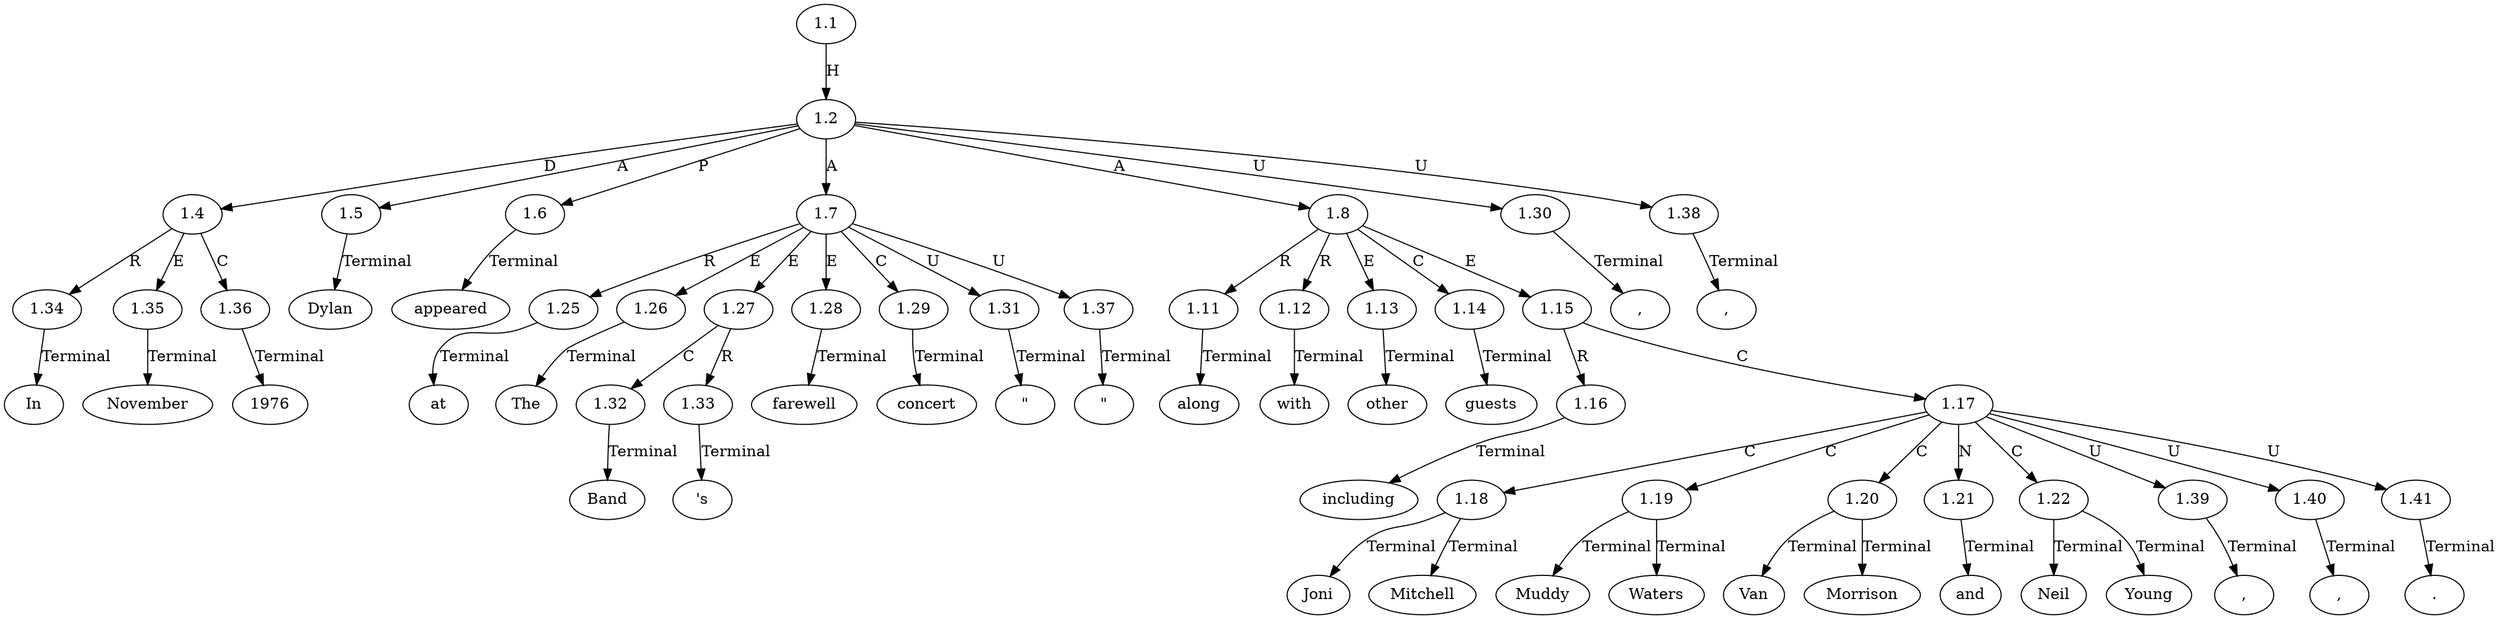 // Graph
digraph {
	0.1 [label=In ordering=out]
	0.10 [label="'s" ordering=out]
	0.11 [label="\"" ordering=out]
	0.12 [label=farewell ordering=out]
	0.13 [label="\"" ordering=out]
	0.14 [label=concert ordering=out]
	0.15 [label="," ordering=out]
	0.16 [label=along ordering=out]
	0.17 [label=with ordering=out]
	0.18 [label=other ordering=out]
	0.19 [label=guests ordering=out]
	0.2 [label=November ordering=out]
	0.20 [label=including ordering=out]
	0.21 [label=Joni ordering=out]
	0.22 [label=Mitchell ordering=out]
	0.23 [label="," ordering=out]
	0.24 [label=Muddy ordering=out]
	0.25 [label=Waters ordering=out]
	0.26 [label="," ordering=out]
	0.27 [label=Van ordering=out]
	0.28 [label=Morrison ordering=out]
	0.29 [label=and ordering=out]
	0.3 [label=1976 ordering=out]
	0.30 [label=Neil ordering=out]
	0.31 [label=Young ordering=out]
	0.32 [label="." ordering=out]
	0.4 [label="," ordering=out]
	0.5 [label=Dylan ordering=out]
	0.6 [label=appeared ordering=out]
	0.7 [label=at ordering=out]
	0.8 [label=The ordering=out]
	0.9 [label=Band ordering=out]
	1.1 [label=1.1 ordering=out]
	1.2 [label=1.2 ordering=out]
	1.4 [label=1.4 ordering=out]
	1.5 [label=1.5 ordering=out]
	1.6 [label=1.6 ordering=out]
	1.7 [label=1.7 ordering=out]
	1.8 [label=1.8 ordering=out]
	1.11 [label=1.11 ordering=out]
	1.12 [label=1.12 ordering=out]
	1.13 [label=1.13 ordering=out]
	1.14 [label=1.14 ordering=out]
	1.15 [label=1.15 ordering=out]
	1.16 [label=1.16 ordering=out]
	1.17 [label=1.17 ordering=out]
	1.18 [label=1.18 ordering=out]
	1.19 [label=1.19 ordering=out]
	1.20 [label=1.20 ordering=out]
	1.21 [label=1.21 ordering=out]
	1.22 [label=1.22 ordering=out]
	1.25 [label=1.25 ordering=out]
	1.26 [label=1.26 ordering=out]
	1.27 [label=1.27 ordering=out]
	1.28 [label=1.28 ordering=out]
	1.29 [label=1.29 ordering=out]
	1.30 [label=1.30 ordering=out]
	1.31 [label=1.31 ordering=out]
	1.32 [label=1.32 ordering=out]
	1.33 [label=1.33 ordering=out]
	1.34 [label=1.34 ordering=out]
	1.35 [label=1.35 ordering=out]
	1.36 [label=1.36 ordering=out]
	1.37 [label=1.37 ordering=out]
	1.38 [label=1.38 ordering=out]
	1.39 [label=1.39 ordering=out]
	1.40 [label=1.40 ordering=out]
	1.41 [label=1.41 ordering=out]
	1.1 -> 1.2 [label=H ordering=out]
	1.2 -> 1.4 [label=D ordering=out]
	1.2 -> 1.5 [label=A ordering=out]
	1.2 -> 1.6 [label=P ordering=out]
	1.2 -> 1.7 [label=A ordering=out]
	1.2 -> 1.8 [label=A ordering=out]
	1.2 -> 1.30 [label=U ordering=out]
	1.2 -> 1.38 [label=U ordering=out]
	1.4 -> 1.34 [label=R ordering=out]
	1.4 -> 1.35 [label=E ordering=out]
	1.4 -> 1.36 [label=C ordering=out]
	1.5 -> 0.5 [label=Terminal ordering=out]
	1.6 -> 0.6 [label=Terminal ordering=out]
	1.7 -> 1.25 [label=R ordering=out]
	1.7 -> 1.26 [label=E ordering=out]
	1.7 -> 1.27 [label=E ordering=out]
	1.7 -> 1.28 [label=E ordering=out]
	1.7 -> 1.29 [label=C ordering=out]
	1.7 -> 1.31 [label=U ordering=out]
	1.7 -> 1.37 [label=U ordering=out]
	1.8 -> 1.11 [label=R ordering=out]
	1.8 -> 1.12 [label=R ordering=out]
	1.8 -> 1.13 [label=E ordering=out]
	1.8 -> 1.14 [label=C ordering=out]
	1.8 -> 1.15 [label=E ordering=out]
	1.11 -> 0.16 [label=Terminal ordering=out]
	1.12 -> 0.17 [label=Terminal ordering=out]
	1.13 -> 0.18 [label=Terminal ordering=out]
	1.14 -> 0.19 [label=Terminal ordering=out]
	1.15 -> 1.16 [label=R ordering=out]
	1.15 -> 1.17 [label=C ordering=out]
	1.16 -> 0.20 [label=Terminal ordering=out]
	1.17 -> 1.18 [label=C ordering=out]
	1.17 -> 1.19 [label=C ordering=out]
	1.17 -> 1.20 [label=C ordering=out]
	1.17 -> 1.21 [label=N ordering=out]
	1.17 -> 1.22 [label=C ordering=out]
	1.17 -> 1.39 [label=U ordering=out]
	1.17 -> 1.40 [label=U ordering=out]
	1.17 -> 1.41 [label=U ordering=out]
	1.18 -> 0.21 [label=Terminal ordering=out]
	1.18 -> 0.22 [label=Terminal ordering=out]
	1.19 -> 0.24 [label=Terminal ordering=out]
	1.19 -> 0.25 [label=Terminal ordering=out]
	1.20 -> 0.27 [label=Terminal ordering=out]
	1.20 -> 0.28 [label=Terminal ordering=out]
	1.21 -> 0.29 [label=Terminal ordering=out]
	1.22 -> 0.30 [label=Terminal ordering=out]
	1.22 -> 0.31 [label=Terminal ordering=out]
	1.25 -> 0.7 [label=Terminal ordering=out]
	1.26 -> 0.8 [label=Terminal ordering=out]
	1.27 -> 1.32 [label=C ordering=out]
	1.27 -> 1.33 [label=R ordering=out]
	1.28 -> 0.12 [label=Terminal ordering=out]
	1.29 -> 0.14 [label=Terminal ordering=out]
	1.30 -> 0.4 [label=Terminal ordering=out]
	1.31 -> 0.11 [label=Terminal ordering=out]
	1.32 -> 0.9 [label=Terminal ordering=out]
	1.33 -> 0.10 [label=Terminal ordering=out]
	1.34 -> 0.1 [label=Terminal ordering=out]
	1.35 -> 0.2 [label=Terminal ordering=out]
	1.36 -> 0.3 [label=Terminal ordering=out]
	1.37 -> 0.13 [label=Terminal ordering=out]
	1.38 -> 0.15 [label=Terminal ordering=out]
	1.39 -> 0.23 [label=Terminal ordering=out]
	1.40 -> 0.26 [label=Terminal ordering=out]
	1.41 -> 0.32 [label=Terminal ordering=out]
}
